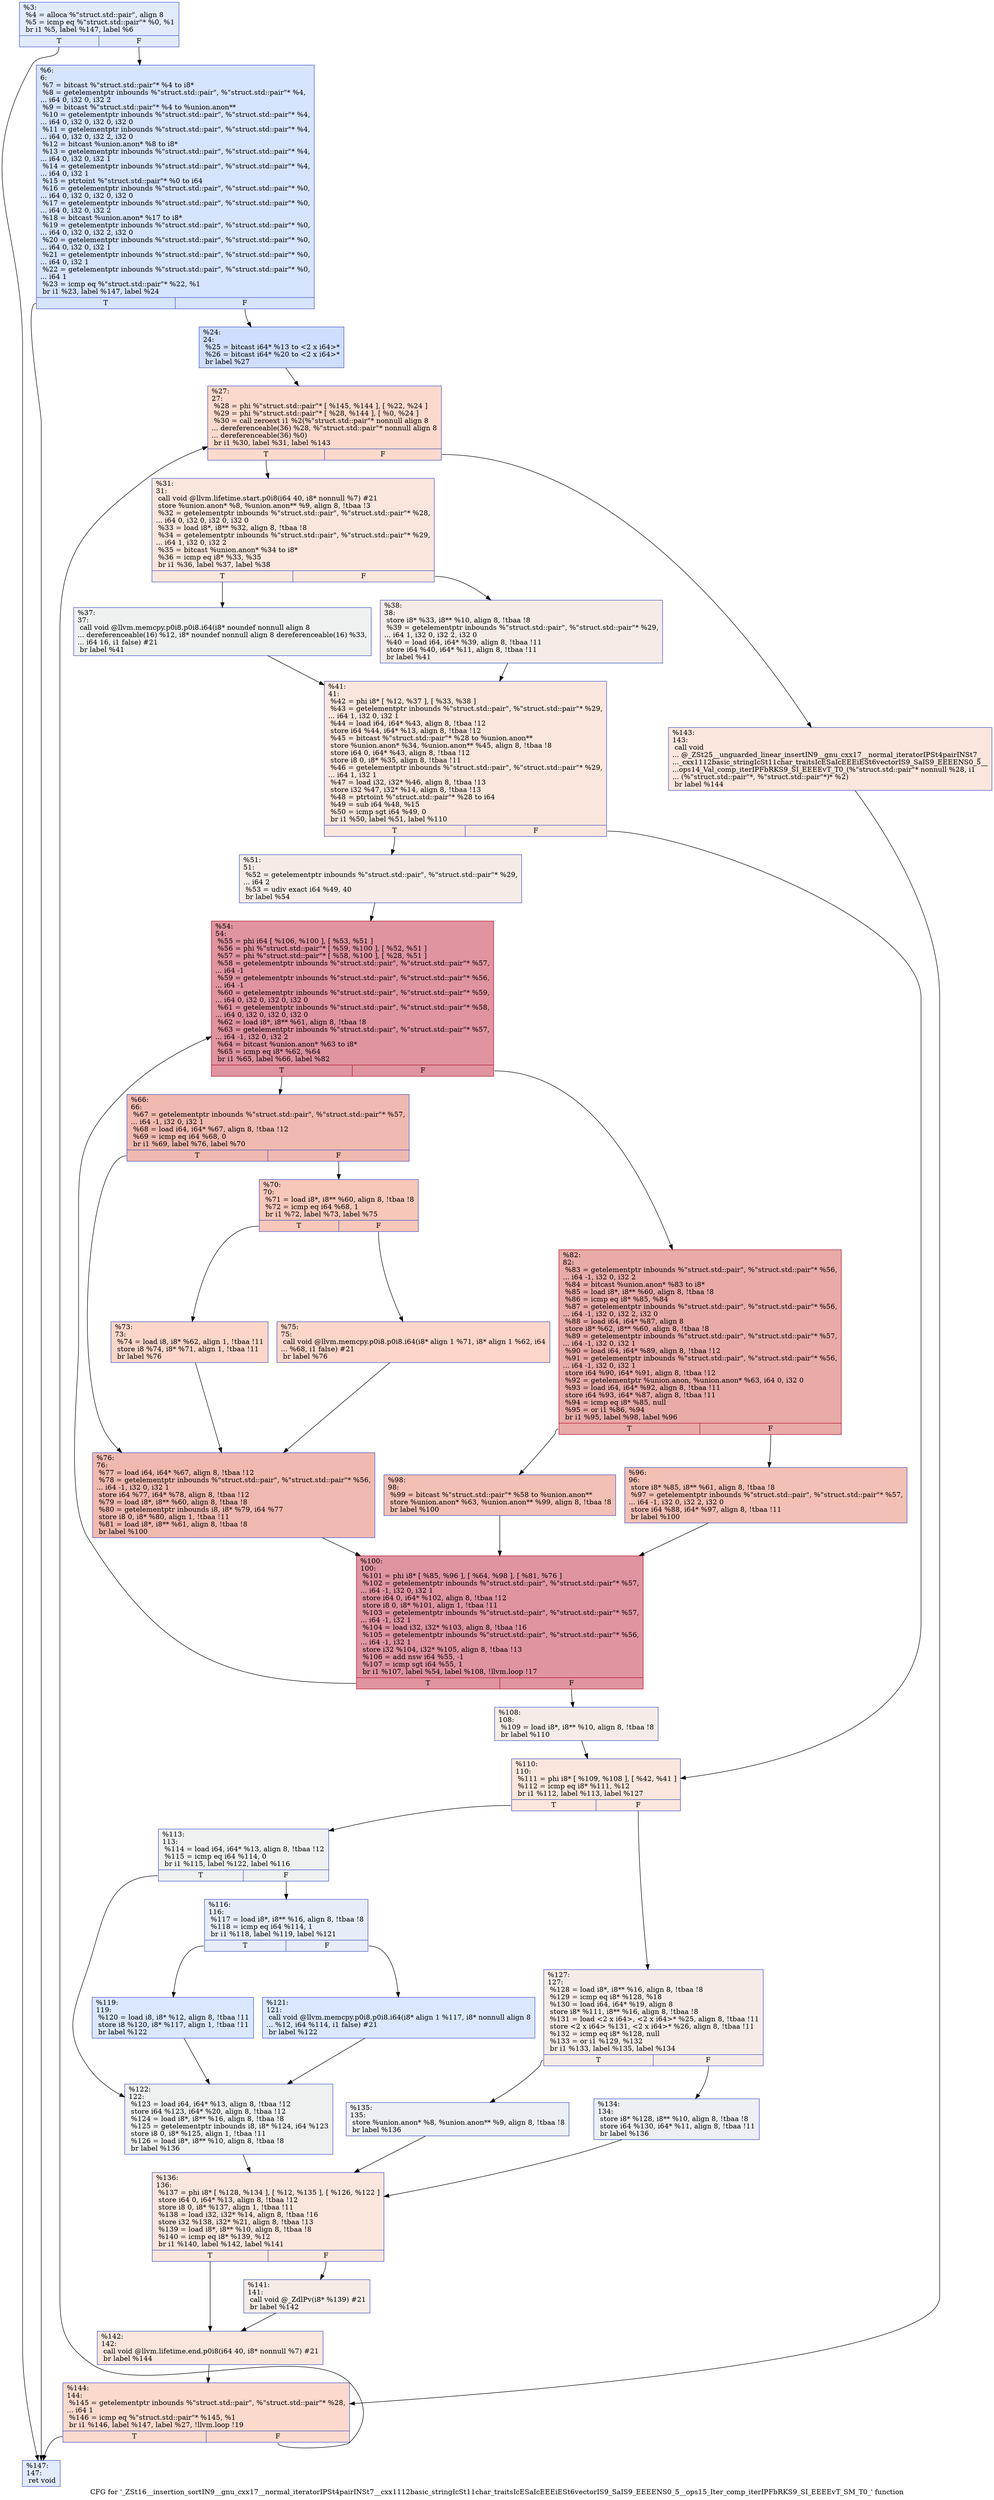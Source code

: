 digraph "CFG for '_ZSt16__insertion_sortIN9__gnu_cxx17__normal_iteratorIPSt4pairINSt7__cxx1112basic_stringIcSt11char_traitsIcESaIcEEEiESt6vectorIS9_SaIS9_EEEENS0_5__ops15_Iter_comp_iterIPFbRKS9_SI_EEEEvT_SM_T0_' function" {
	label="CFG for '_ZSt16__insertion_sortIN9__gnu_cxx17__normal_iteratorIPSt4pairINSt7__cxx1112basic_stringIcSt11char_traitsIcESaIcEEEiESt6vectorIS9_SaIS9_EEEENS0_5__ops15_Iter_comp_iterIPFbRKS9_SI_EEEEvT_SM_T0_' function";

	Node0x5652859583d0 [shape=record,color="#3d50c3ff", style=filled, fillcolor="#bbd1f870",label="{%3:\l  %4 = alloca %\"struct.std::pair\", align 8\l  %5 = icmp eq %\"struct.std::pair\"* %0, %1\l  br i1 %5, label %147, label %6\l|{<s0>T|<s1>F}}"];
	Node0x5652859583d0:s0 -> Node0x5652859584e0;
	Node0x5652859583d0:s1 -> Node0x565285958530;
	Node0x565285958530 [shape=record,color="#3d50c3ff", style=filled, fillcolor="#a5c3fe70",label="{%6:\l6:                                                \l  %7 = bitcast %\"struct.std::pair\"* %4 to i8*\l  %8 = getelementptr inbounds %\"struct.std::pair\", %\"struct.std::pair\"* %4,\l... i64 0, i32 0, i32 2\l  %9 = bitcast %\"struct.std::pair\"* %4 to %union.anon**\l  %10 = getelementptr inbounds %\"struct.std::pair\", %\"struct.std::pair\"* %4,\l... i64 0, i32 0, i32 0, i32 0\l  %11 = getelementptr inbounds %\"struct.std::pair\", %\"struct.std::pair\"* %4,\l... i64 0, i32 0, i32 2, i32 0\l  %12 = bitcast %union.anon* %8 to i8*\l  %13 = getelementptr inbounds %\"struct.std::pair\", %\"struct.std::pair\"* %4,\l... i64 0, i32 0, i32 1\l  %14 = getelementptr inbounds %\"struct.std::pair\", %\"struct.std::pair\"* %4,\l... i64 0, i32 1\l  %15 = ptrtoint %\"struct.std::pair\"* %0 to i64\l  %16 = getelementptr inbounds %\"struct.std::pair\", %\"struct.std::pair\"* %0,\l... i64 0, i32 0, i32 0, i32 0\l  %17 = getelementptr inbounds %\"struct.std::pair\", %\"struct.std::pair\"* %0,\l... i64 0, i32 0, i32 2\l  %18 = bitcast %union.anon* %17 to i8*\l  %19 = getelementptr inbounds %\"struct.std::pair\", %\"struct.std::pair\"* %0,\l... i64 0, i32 0, i32 2, i32 0\l  %20 = getelementptr inbounds %\"struct.std::pair\", %\"struct.std::pair\"* %0,\l... i64 0, i32 0, i32 1\l  %21 = getelementptr inbounds %\"struct.std::pair\", %\"struct.std::pair\"* %0,\l... i64 0, i32 1\l  %22 = getelementptr inbounds %\"struct.std::pair\", %\"struct.std::pair\"* %0,\l... i64 1\l  %23 = icmp eq %\"struct.std::pair\"* %22, %1\l  br i1 %23, label %147, label %24\l|{<s0>T|<s1>F}}"];
	Node0x565285958530:s0 -> Node0x5652859584e0;
	Node0x565285958530:s1 -> Node0x565285958490;
	Node0x565285958490 [shape=record,color="#3d50c3ff", style=filled, fillcolor="#93b5fe70",label="{%24:\l24:                                               \l  %25 = bitcast i64* %13 to \<2 x i64\>*\l  %26 = bitcast i64* %20 to \<2 x i64\>*\l  br label %27\l}"];
	Node0x565285958490 -> Node0x565285959420;
	Node0x565285959420 [shape=record,color="#3d50c3ff", style=filled, fillcolor="#f7ac8e70",label="{%27:\l27:                                               \l  %28 = phi %\"struct.std::pair\"* [ %145, %144 ], [ %22, %24 ]\l  %29 = phi %\"struct.std::pair\"* [ %28, %144 ], [ %0, %24 ]\l  %30 = call zeroext i1 %2(%\"struct.std::pair\"* nonnull align 8\l... dereferenceable(36) %28, %\"struct.std::pair\"* nonnull align 8\l... dereferenceable(36) %0)\l  br i1 %30, label %31, label %143\l|{<s0>T|<s1>F}}"];
	Node0x565285959420:s0 -> Node0x565285959740;
	Node0x565285959420:s1 -> Node0x565285959790;
	Node0x565285959740 [shape=record,color="#3d50c3ff", style=filled, fillcolor="#f3c7b170",label="{%31:\l31:                                               \l  call void @llvm.lifetime.start.p0i8(i64 40, i8* nonnull %7) #21\l  store %union.anon* %8, %union.anon** %9, align 8, !tbaa !3\l  %32 = getelementptr inbounds %\"struct.std::pair\", %\"struct.std::pair\"* %28,\l... i64 0, i32 0, i32 0, i32 0\l  %33 = load i8*, i8** %32, align 8, !tbaa !8\l  %34 = getelementptr inbounds %\"struct.std::pair\", %\"struct.std::pair\"* %29,\l... i64 1, i32 0, i32 2\l  %35 = bitcast %union.anon* %34 to i8*\l  %36 = icmp eq i8* %33, %35\l  br i1 %36, label %37, label %38\l|{<s0>T|<s1>F}}"];
	Node0x565285959740:s0 -> Node0x565285959e10;
	Node0x565285959740:s1 -> Node0x565285959e60;
	Node0x565285959e10 [shape=record,color="#3d50c3ff", style=filled, fillcolor="#dbdcde70",label="{%37:\l37:                                               \l  call void @llvm.memcpy.p0i8.p0i8.i64(i8* noundef nonnull align 8\l... dereferenceable(16) %12, i8* noundef nonnull align 8 dereferenceable(16) %33,\l... i64 16, i1 false) #21\l  br label %41\l}"];
	Node0x565285959e10 -> Node0x56528595a110;
	Node0x565285959e60 [shape=record,color="#3d50c3ff", style=filled, fillcolor="#ead5c970",label="{%38:\l38:                                               \l  store i8* %33, i8** %10, align 8, !tbaa !8\l  %39 = getelementptr inbounds %\"struct.std::pair\", %\"struct.std::pair\"* %29,\l... i64 1, i32 0, i32 2, i32 0\l  %40 = load i64, i64* %39, align 8, !tbaa !11\l  store i64 %40, i64* %11, align 8, !tbaa !11\l  br label %41\l}"];
	Node0x565285959e60 -> Node0x56528595a110;
	Node0x56528595a110 [shape=record,color="#3d50c3ff", style=filled, fillcolor="#f3c7b170",label="{%41:\l41:                                               \l  %42 = phi i8* [ %12, %37 ], [ %33, %38 ]\l  %43 = getelementptr inbounds %\"struct.std::pair\", %\"struct.std::pair\"* %29,\l... i64 1, i32 0, i32 1\l  %44 = load i64, i64* %43, align 8, !tbaa !12\l  store i64 %44, i64* %13, align 8, !tbaa !12\l  %45 = bitcast %\"struct.std::pair\"* %28 to %union.anon**\l  store %union.anon* %34, %union.anon** %45, align 8, !tbaa !8\l  store i64 0, i64* %43, align 8, !tbaa !12\l  store i8 0, i8* %35, align 8, !tbaa !11\l  %46 = getelementptr inbounds %\"struct.std::pair\", %\"struct.std::pair\"* %29,\l... i64 1, i32 1\l  %47 = load i32, i32* %46, align 8, !tbaa !13\l  store i32 %47, i32* %14, align 8, !tbaa !13\l  %48 = ptrtoint %\"struct.std::pair\"* %28 to i64\l  %49 = sub i64 %48, %15\l  %50 = icmp sgt i64 %49, 0\l  br i1 %50, label %51, label %110\l|{<s0>T|<s1>F}}"];
	Node0x56528595a110:s0 -> Node0x56528595acd0;
	Node0x56528595a110:s1 -> Node0x56528595ad20;
	Node0x56528595acd0 [shape=record,color="#3d50c3ff", style=filled, fillcolor="#ead5c970",label="{%51:\l51:                                               \l  %52 = getelementptr inbounds %\"struct.std::pair\", %\"struct.std::pair\"* %29,\l... i64 2\l  %53 = udiv exact i64 %49, 40\l  br label %54\l}"];
	Node0x56528595acd0 -> Node0x56528595af50;
	Node0x56528595af50 [shape=record,color="#b70d28ff", style=filled, fillcolor="#b70d2870",label="{%54:\l54:                                               \l  %55 = phi i64 [ %106, %100 ], [ %53, %51 ]\l  %56 = phi %\"struct.std::pair\"* [ %59, %100 ], [ %52, %51 ]\l  %57 = phi %\"struct.std::pair\"* [ %58, %100 ], [ %28, %51 ]\l  %58 = getelementptr inbounds %\"struct.std::pair\", %\"struct.std::pair\"* %57,\l... i64 -1\l  %59 = getelementptr inbounds %\"struct.std::pair\", %\"struct.std::pair\"* %56,\l... i64 -1\l  %60 = getelementptr inbounds %\"struct.std::pair\", %\"struct.std::pair\"* %59,\l... i64 0, i32 0, i32 0, i32 0\l  %61 = getelementptr inbounds %\"struct.std::pair\", %\"struct.std::pair\"* %58,\l... i64 0, i32 0, i32 0, i32 0\l  %62 = load i8*, i8** %61, align 8, !tbaa !8\l  %63 = getelementptr inbounds %\"struct.std::pair\", %\"struct.std::pair\"* %57,\l... i64 -1, i32 0, i32 2\l  %64 = bitcast %union.anon* %63 to i8*\l  %65 = icmp eq i8* %62, %64\l  br i1 %65, label %66, label %82\l|{<s0>T|<s1>F}}"];
	Node0x56528595af50:s0 -> Node0x56528595b8f0;
	Node0x56528595af50:s1 -> Node0x56528595b940;
	Node0x56528595b8f0 [shape=record,color="#3d50c3ff", style=filled, fillcolor="#de614d70",label="{%66:\l66:                                               \l  %67 = getelementptr inbounds %\"struct.std::pair\", %\"struct.std::pair\"* %57,\l... i64 -1, i32 0, i32 1\l  %68 = load i64, i64* %67, align 8, !tbaa !12\l  %69 = icmp eq i64 %68, 0\l  br i1 %69, label %76, label %70\l|{<s0>T|<s1>F}}"];
	Node0x56528595b8f0:s0 -> Node0x56528595bc20;
	Node0x56528595b8f0:s1 -> Node0x56528595bc70;
	Node0x56528595bc70 [shape=record,color="#3d50c3ff", style=filled, fillcolor="#ec7f6370",label="{%70:\l70:                                               \l  %71 = load i8*, i8** %60, align 8, !tbaa !8\l  %72 = icmp eq i64 %68, 1\l  br i1 %72, label %73, label %75\l|{<s0>T|<s1>F}}"];
	Node0x56528595bc70:s0 -> Node0x56528595beb0;
	Node0x56528595bc70:s1 -> Node0x56528595bf00;
	Node0x56528595beb0 [shape=record,color="#3d50c3ff", style=filled, fillcolor="#f6a38570",label="{%73:\l73:                                               \l  %74 = load i8, i8* %62, align 1, !tbaa !11\l  store i8 %74, i8* %71, align 1, !tbaa !11\l  br label %76\l}"];
	Node0x56528595beb0 -> Node0x56528595bc20;
	Node0x56528595bf00 [shape=record,color="#3d50c3ff", style=filled, fillcolor="#f6a38570",label="{%75:\l75:                                               \l  call void @llvm.memcpy.p0i8.p0i8.i64(i8* align 1 %71, i8* align 1 %62, i64\l... %68, i1 false) #21\l  br label %76\l}"];
	Node0x56528595bf00 -> Node0x56528595bc20;
	Node0x56528595bc20 [shape=record,color="#3d50c3ff", style=filled, fillcolor="#de614d70",label="{%76:\l76:                                               \l  %77 = load i64, i64* %67, align 8, !tbaa !12\l  %78 = getelementptr inbounds %\"struct.std::pair\", %\"struct.std::pair\"* %56,\l... i64 -1, i32 0, i32 1\l  store i64 %77, i64* %78, align 8, !tbaa !12\l  %79 = load i8*, i8** %60, align 8, !tbaa !8\l  %80 = getelementptr inbounds i8, i8* %79, i64 %77\l  store i8 0, i8* %80, align 1, !tbaa !11\l  %81 = load i8*, i8** %61, align 8, !tbaa !8\l  br label %100\l}"];
	Node0x56528595bc20 -> Node0x56528595b010;
	Node0x56528595b940 [shape=record,color="#b70d28ff", style=filled, fillcolor="#cc403a70",label="{%82:\l82:                                               \l  %83 = getelementptr inbounds %\"struct.std::pair\", %\"struct.std::pair\"* %56,\l... i64 -1, i32 0, i32 2\l  %84 = bitcast %union.anon* %83 to i8*\l  %85 = load i8*, i8** %60, align 8, !tbaa !8\l  %86 = icmp eq i8* %85, %84\l  %87 = getelementptr inbounds %\"struct.std::pair\", %\"struct.std::pair\"* %56,\l... i64 -1, i32 0, i32 2, i32 0\l  %88 = load i64, i64* %87, align 8\l  store i8* %62, i8** %60, align 8, !tbaa !8\l  %89 = getelementptr inbounds %\"struct.std::pair\", %\"struct.std::pair\"* %57,\l... i64 -1, i32 0, i32 1\l  %90 = load i64, i64* %89, align 8, !tbaa !12\l  %91 = getelementptr inbounds %\"struct.std::pair\", %\"struct.std::pair\"* %56,\l... i64 -1, i32 0, i32 1\l  store i64 %90, i64* %91, align 8, !tbaa !12\l  %92 = getelementptr %union.anon, %union.anon* %63, i64 0, i32 0\l  %93 = load i64, i64* %92, align 8, !tbaa !11\l  store i64 %93, i64* %87, align 8, !tbaa !11\l  %94 = icmp eq i8* %85, null\l  %95 = or i1 %86, %94\l  br i1 %95, label %98, label %96\l|{<s0>T|<s1>F}}"];
	Node0x56528595b940:s0 -> Node0x565285926500;
	Node0x56528595b940:s1 -> Node0x565285926550;
	Node0x565285926550 [shape=record,color="#3d50c3ff", style=filled, fillcolor="#e5705870",label="{%96:\l96:                                               \l  store i8* %85, i8** %61, align 8, !tbaa !8\l  %97 = getelementptr inbounds %\"struct.std::pair\", %\"struct.std::pair\"* %57,\l... i64 -1, i32 0, i32 2, i32 0\l  store i64 %88, i64* %97, align 8, !tbaa !11\l  br label %100\l}"];
	Node0x565285926550 -> Node0x56528595b010;
	Node0x565285926500 [shape=record,color="#3d50c3ff", style=filled, fillcolor="#e5705870",label="{%98:\l98:                                               \l  %99 = bitcast %\"struct.std::pair\"* %58 to %union.anon**\l  store %union.anon* %63, %union.anon** %99, align 8, !tbaa !8\l  br label %100\l}"];
	Node0x565285926500 -> Node0x56528595b010;
	Node0x56528595b010 [shape=record,color="#b70d28ff", style=filled, fillcolor="#b70d2870",label="{%100:\l100:                                              \l  %101 = phi i8* [ %85, %96 ], [ %64, %98 ], [ %81, %76 ]\l  %102 = getelementptr inbounds %\"struct.std::pair\", %\"struct.std::pair\"* %57,\l... i64 -1, i32 0, i32 1\l  store i64 0, i64* %102, align 8, !tbaa !12\l  store i8 0, i8* %101, align 1, !tbaa !11\l  %103 = getelementptr inbounds %\"struct.std::pair\", %\"struct.std::pair\"* %57,\l... i64 -1, i32 1\l  %104 = load i32, i32* %103, align 8, !tbaa !16\l  %105 = getelementptr inbounds %\"struct.std::pair\", %\"struct.std::pair\"* %56,\l... i64 -1, i32 1\l  store i32 %104, i32* %105, align 8, !tbaa !13\l  %106 = add nsw i64 %55, -1\l  %107 = icmp sgt i64 %55, 1\l  br i1 %107, label %54, label %108, !llvm.loop !17\l|{<s0>T|<s1>F}}"];
	Node0x56528595b010:s0 -> Node0x56528595af50;
	Node0x56528595b010:s1 -> Node0x5652859304e0;
	Node0x5652859304e0 [shape=record,color="#3d50c3ff", style=filled, fillcolor="#ead5c970",label="{%108:\l108:                                              \l  %109 = load i8*, i8** %10, align 8, !tbaa !8\l  br label %110\l}"];
	Node0x5652859304e0 -> Node0x56528595ad20;
	Node0x56528595ad20 [shape=record,color="#3d50c3ff", style=filled, fillcolor="#f3c7b170",label="{%110:\l110:                                              \l  %111 = phi i8* [ %109, %108 ], [ %42, %41 ]\l  %112 = icmp eq i8* %111, %12\l  br i1 %112, label %113, label %127\l|{<s0>T|<s1>F}}"];
	Node0x56528595ad20:s0 -> Node0x565285930880;
	Node0x56528595ad20:s1 -> Node0x5652859308d0;
	Node0x565285930880 [shape=record,color="#3d50c3ff", style=filled, fillcolor="#dbdcde70",label="{%113:\l113:                                              \l  %114 = load i64, i64* %13, align 8, !tbaa !12\l  %115 = icmp eq i64 %114, 0\l  br i1 %115, label %122, label %116\l|{<s0>T|<s1>F}}"];
	Node0x565285930880:s0 -> Node0x565285930ad0;
	Node0x565285930880:s1 -> Node0x565285930b20;
	Node0x565285930b20 [shape=record,color="#3d50c3ff", style=filled, fillcolor="#c7d7f070",label="{%116:\l116:                                              \l  %117 = load i8*, i8** %16, align 8, !tbaa !8\l  %118 = icmp eq i64 %114, 1\l  br i1 %118, label %119, label %121\l|{<s0>T|<s1>F}}"];
	Node0x565285930b20:s0 -> Node0x565285930d20;
	Node0x565285930b20:s1 -> Node0x565285930d70;
	Node0x565285930d20 [shape=record,color="#3d50c3ff", style=filled, fillcolor="#abc8fd70",label="{%119:\l119:                                              \l  %120 = load i8, i8* %12, align 8, !tbaa !11\l  store i8 %120, i8* %117, align 1, !tbaa !11\l  br label %122\l}"];
	Node0x565285930d20 -> Node0x565285930ad0;
	Node0x565285930d70 [shape=record,color="#3d50c3ff", style=filled, fillcolor="#abc8fd70",label="{%121:\l121:                                              \l  call void @llvm.memcpy.p0i8.p0i8.i64(i8* align 1 %117, i8* nonnull align 8\l... %12, i64 %114, i1 false) #21\l  br label %122\l}"];
	Node0x565285930d70 -> Node0x565285930ad0;
	Node0x565285930ad0 [shape=record,color="#3d50c3ff", style=filled, fillcolor="#dbdcde70",label="{%122:\l122:                                              \l  %123 = load i64, i64* %13, align 8, !tbaa !12\l  store i64 %123, i64* %20, align 8, !tbaa !12\l  %124 = load i8*, i8** %16, align 8, !tbaa !8\l  %125 = getelementptr inbounds i8, i8* %124, i64 %123\l  store i8 0, i8* %125, align 1, !tbaa !11\l  %126 = load i8*, i8** %10, align 8, !tbaa !8\l  br label %136\l}"];
	Node0x565285930ad0 -> Node0x565285960a30;
	Node0x5652859308d0 [shape=record,color="#3d50c3ff", style=filled, fillcolor="#ead5c970",label="{%127:\l127:                                              \l  %128 = load i8*, i8** %16, align 8, !tbaa !8\l  %129 = icmp eq i8* %128, %18\l  %130 = load i64, i64* %19, align 8\l  store i8* %111, i8** %16, align 8, !tbaa !8\l  %131 = load \<2 x i64\>, \<2 x i64\>* %25, align 8, !tbaa !11\l  store \<2 x i64\> %131, \<2 x i64\>* %26, align 8, !tbaa !11\l  %132 = icmp eq i8* %128, null\l  %133 = or i1 %129, %132\l  br i1 %133, label %135, label %134\l|{<s0>T|<s1>F}}"];
	Node0x5652859308d0:s0 -> Node0x565285961720;
	Node0x5652859308d0:s1 -> Node0x565285961770;
	Node0x565285961770 [shape=record,color="#3d50c3ff", style=filled, fillcolor="#d4dbe670",label="{%134:\l134:                                              \l  store i8* %128, i8** %10, align 8, !tbaa !8\l  store i64 %130, i64* %11, align 8, !tbaa !11\l  br label %136\l}"];
	Node0x565285961770 -> Node0x565285960a30;
	Node0x565285961720 [shape=record,color="#3d50c3ff", style=filled, fillcolor="#d4dbe670",label="{%135:\l135:                                              \l  store %union.anon* %8, %union.anon** %9, align 8, !tbaa !8\l  br label %136\l}"];
	Node0x565285961720 -> Node0x565285960a30;
	Node0x565285960a30 [shape=record,color="#3d50c3ff", style=filled, fillcolor="#f3c7b170",label="{%136:\l136:                                              \l  %137 = phi i8* [ %128, %134 ], [ %12, %135 ], [ %126, %122 ]\l  store i64 0, i64* %13, align 8, !tbaa !12\l  store i8 0, i8* %137, align 1, !tbaa !11\l  %138 = load i32, i32* %14, align 8, !tbaa !16\l  store i32 %138, i32* %21, align 8, !tbaa !13\l  %139 = load i8*, i8** %10, align 8, !tbaa !8\l  %140 = icmp eq i8* %139, %12\l  br i1 %140, label %142, label %141\l|{<s0>T|<s1>F}}"];
	Node0x565285960a30:s0 -> Node0x565285961ef0;
	Node0x565285960a30:s1 -> Node0x565285961f40;
	Node0x565285961f40 [shape=record,color="#3d50c3ff", style=filled, fillcolor="#ead5c970",label="{%141:\l141:                                              \l  call void @_ZdlPv(i8* %139) #21\l  br label %142\l}"];
	Node0x565285961f40 -> Node0x565285961ef0;
	Node0x565285961ef0 [shape=record,color="#3d50c3ff", style=filled, fillcolor="#f3c7b170",label="{%142:\l142:                                              \l  call void @llvm.lifetime.end.p0i8(i64 40, i8* nonnull %7) #21\l  br label %144\l}"];
	Node0x565285961ef0 -> Node0x5652859594e0;
	Node0x565285959790 [shape=record,color="#3d50c3ff", style=filled, fillcolor="#f3c7b170",label="{%143:\l143:                                              \l  call void\l... @_ZSt25__unguarded_linear_insertIN9__gnu_cxx17__normal_iteratorIPSt4pairINSt7_\l..._cxx1112basic_stringIcSt11char_traitsIcESaIcEEEiESt6vectorIS9_SaIS9_EEEENS0_5__\l...ops14_Val_comp_iterIPFbRKS9_SI_EEEEvT_T0_(%\"struct.std::pair\"* nonnull %28, i1\l... (%\"struct.std::pair\"*, %\"struct.std::pair\"*)* %2)\l  br label %144\l}"];
	Node0x565285959790 -> Node0x5652859594e0;
	Node0x5652859594e0 [shape=record,color="#3d50c3ff", style=filled, fillcolor="#f7ac8e70",label="{%144:\l144:                                              \l  %145 = getelementptr inbounds %\"struct.std::pair\", %\"struct.std::pair\"* %28,\l... i64 1\l  %146 = icmp eq %\"struct.std::pair\"* %145, %1\l  br i1 %146, label %147, label %27, !llvm.loop !19\l|{<s0>T|<s1>F}}"];
	Node0x5652859594e0:s0 -> Node0x5652859584e0;
	Node0x5652859594e0:s1 -> Node0x565285959420;
	Node0x5652859584e0 [shape=record,color="#3d50c3ff", style=filled, fillcolor="#bbd1f870",label="{%147:\l147:                                              \l  ret void\l}"];
}
